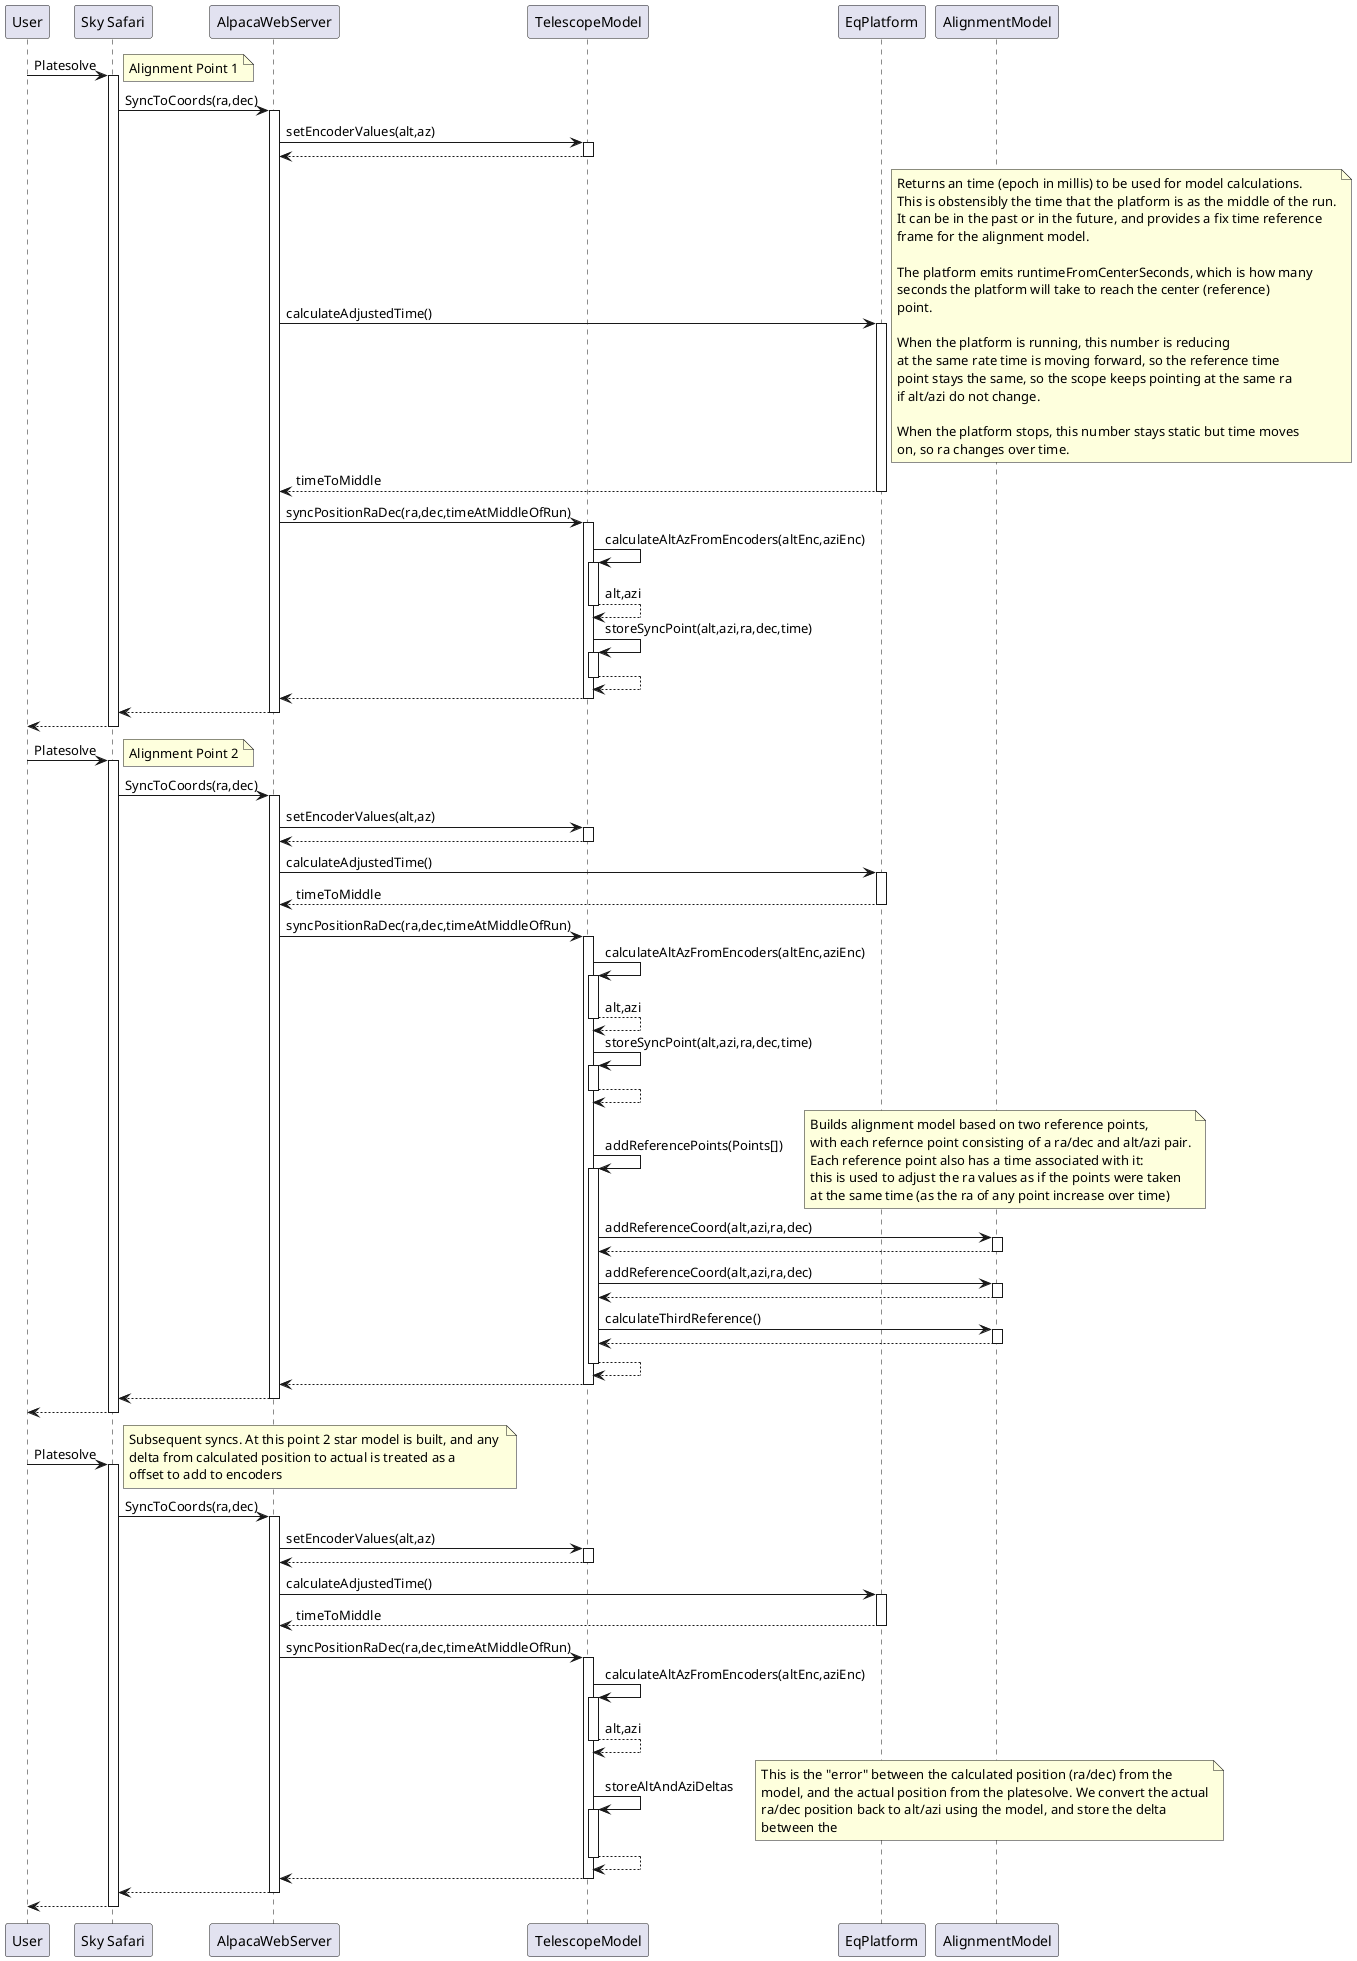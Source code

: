 @startuml PositionCalculationSequence

autoactivate on
User->"Sky Safari": Platesolve


note right
Alignment Point 1
end note
"Sky Safari" -> "AlpacaWebServer": SyncToCoords(ra,dec)

AlpacaWebServer->TelescopeModel : setEncoderValues(alt,az)
return 
AlpacaWebServer->EqPlatform: calculateAdjustedTime()
note right
Returns an time (epoch in millis) to be used for model calculations.
This is obstensibly the time that the platform is as the middle of the run.
It can be in the past or in the future, and provides a fix time reference
frame for the alignment model.

The platform emits runtimeFromCenterSeconds, which is how many
seconds the platform will take to reach the center (reference)
point. 

When the platform is running, this number is reducing
at the same rate time is moving forward, so the reference time
point stays the same, so the scope keeps pointing at the same ra
if alt/azi do not change.

When the platform stops, this number stays static but time moves
on, so ra changes over time.
end note
return  timeToMiddle
AlpacaWebServer->TelescopeModel : syncPositionRaDec(ra,dec,timeAtMiddleOfRun)
TelescopeModel->TelescopeModel : calculateAltAzFromEncoders(altEnc,aziEnc)
return alt,azi
TelescopeModel->TelescopeModel:storeSyncPoint(alt,azi,ra,dec,time)
return
return
return
return
User -> "Sky Safari": Platesolve
note right
Alignment Point 2
end note
"Sky Safari" -> "AlpacaWebServer": SyncToCoords(ra,dec)

AlpacaWebServer->TelescopeModel : setEncoderValues(alt,az)
return
AlpacaWebServer->EqPlatform: calculateAdjustedTime()
EqPlatform-->AlpacaWebServer: timeToMiddle
AlpacaWebServer->TelescopeModel : syncPositionRaDec(ra,dec,timeAtMiddleOfRun)
TelescopeModel->TelescopeModel : calculateAltAzFromEncoders(altEnc,aziEnc)
return alt,azi
TelescopeModel->TelescopeModel:storeSyncPoint(alt,azi,ra,dec,time)
return
TelescopeModel->TelescopeModel: addReferencePoints(Points[])
note right
Builds alignment model based on two reference points,
with each refernce point consisting of a ra/dec and alt/azi pair.
Each reference point also has a time associated with it:
this is used to adjust the ra values as if the points were taken
at the same time (as the ra of any point increase over time)
end note
TelescopeModel->AlignmentModel: addReferenceCoord(alt,azi,ra,dec) 
return
TelescopeModel->AlignmentModel: addReferenceCoord(alt,azi,ra,dec) 
return
TelescopeModel->AlignmentModel: calculateThirdReference()
return
return
TelescopeModel-->AlpacaWebServer
AlpacaWebServer-->"Sky Safari"
return


User->"Sky Safari": Platesolve


note right
Subsequent syncs. At this point 2 star model is built, and any 
delta from calculated position to actual is treated as a 
offset to add to encoders
end note
"Sky Safari" -> "AlpacaWebServer": SyncToCoords(ra,dec)

AlpacaWebServer->TelescopeModel : setEncoderValues(alt,az)
return
AlpacaWebServer->EqPlatform: calculateAdjustedTime()
EqPlatform-->AlpacaWebServer: timeToMiddle
AlpacaWebServer->TelescopeModel : syncPositionRaDec(ra,dec,timeAtMiddleOfRun)
TelescopeModel->TelescopeModel : calculateAltAzFromEncoders(altEnc,aziEnc)
return alt,azi
TelescopeModel->TelescopeModel:storeAltAndAziDeltas
note right
This is the "error" between the calculated position (ra/dec) from the
model, and the actual position from the platesolve. We convert the actual
ra/dec position back to alt/azi using the model, and store the delta
between the 
end note
return
return
return
return
@enduml